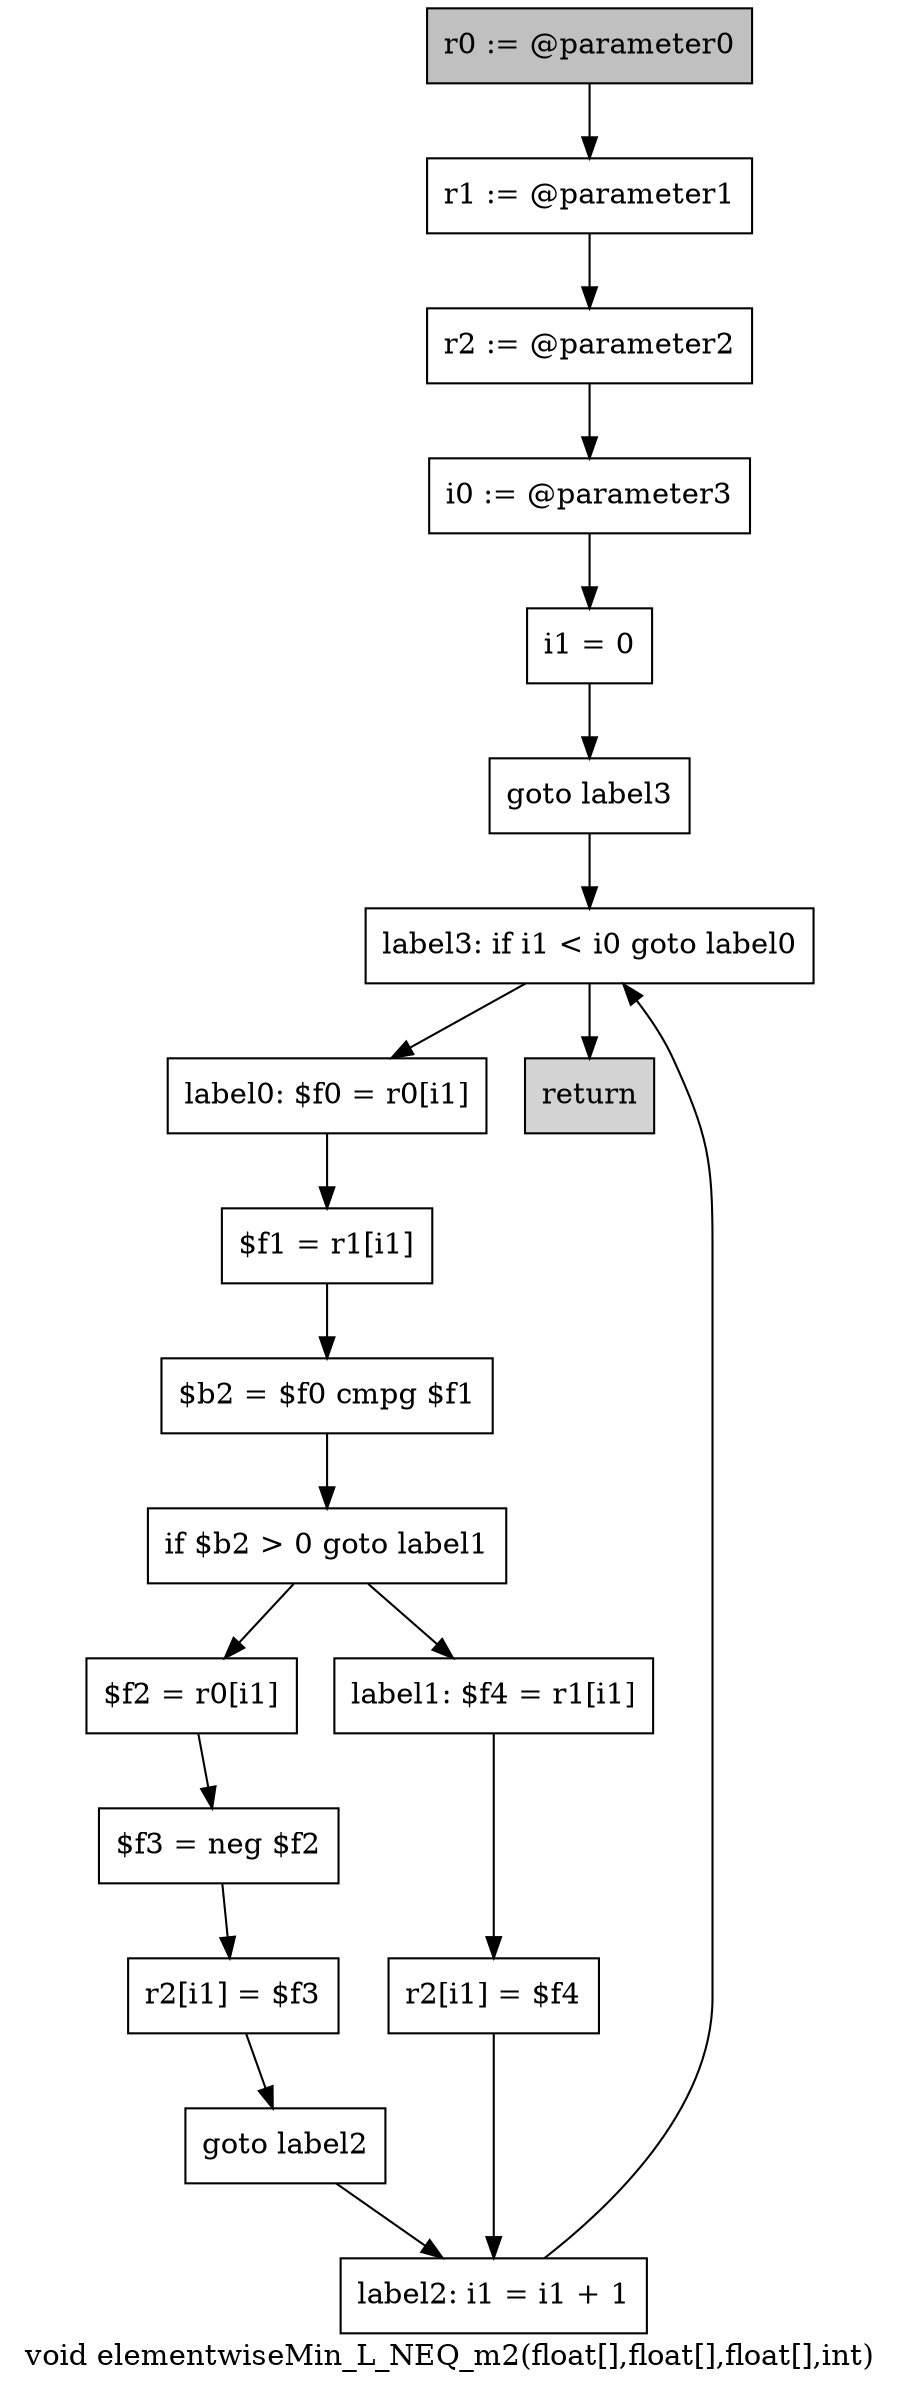 digraph "void elementwiseMin_L_NEQ_m2(float[],float[],float[],int)" {
    label="void elementwiseMin_L_NEQ_m2(float[],float[],float[],int)";
    node [shape=box];
    "0" [style=filled,fillcolor=gray,label="r0 := @parameter0",];
    "1" [label="r1 := @parameter1",];
    "0"->"1";
    "2" [label="r2 := @parameter2",];
    "1"->"2";
    "3" [label="i0 := @parameter3",];
    "2"->"3";
    "4" [label="i1 = 0",];
    "3"->"4";
    "5" [label="goto label3",];
    "4"->"5";
    "17" [label="label3: if i1 < i0 goto label0",];
    "5"->"17";
    "6" [label="label0: $f0 = r0[i1]",];
    "7" [label="$f1 = r1[i1]",];
    "6"->"7";
    "8" [label="$b2 = $f0 cmpg $f1",];
    "7"->"8";
    "9" [label="if $b2 > 0 goto label1",];
    "8"->"9";
    "10" [label="$f2 = r0[i1]",];
    "9"->"10";
    "14" [label="label1: $f4 = r1[i1]",];
    "9"->"14";
    "11" [label="$f3 = neg $f2",];
    "10"->"11";
    "12" [label="r2[i1] = $f3",];
    "11"->"12";
    "13" [label="goto label2",];
    "12"->"13";
    "16" [label="label2: i1 = i1 + 1",];
    "13"->"16";
    "15" [label="r2[i1] = $f4",];
    "14"->"15";
    "15"->"16";
    "16"->"17";
    "17"->"6";
    "18" [style=filled,fillcolor=lightgray,label="return",];
    "17"->"18";
}

